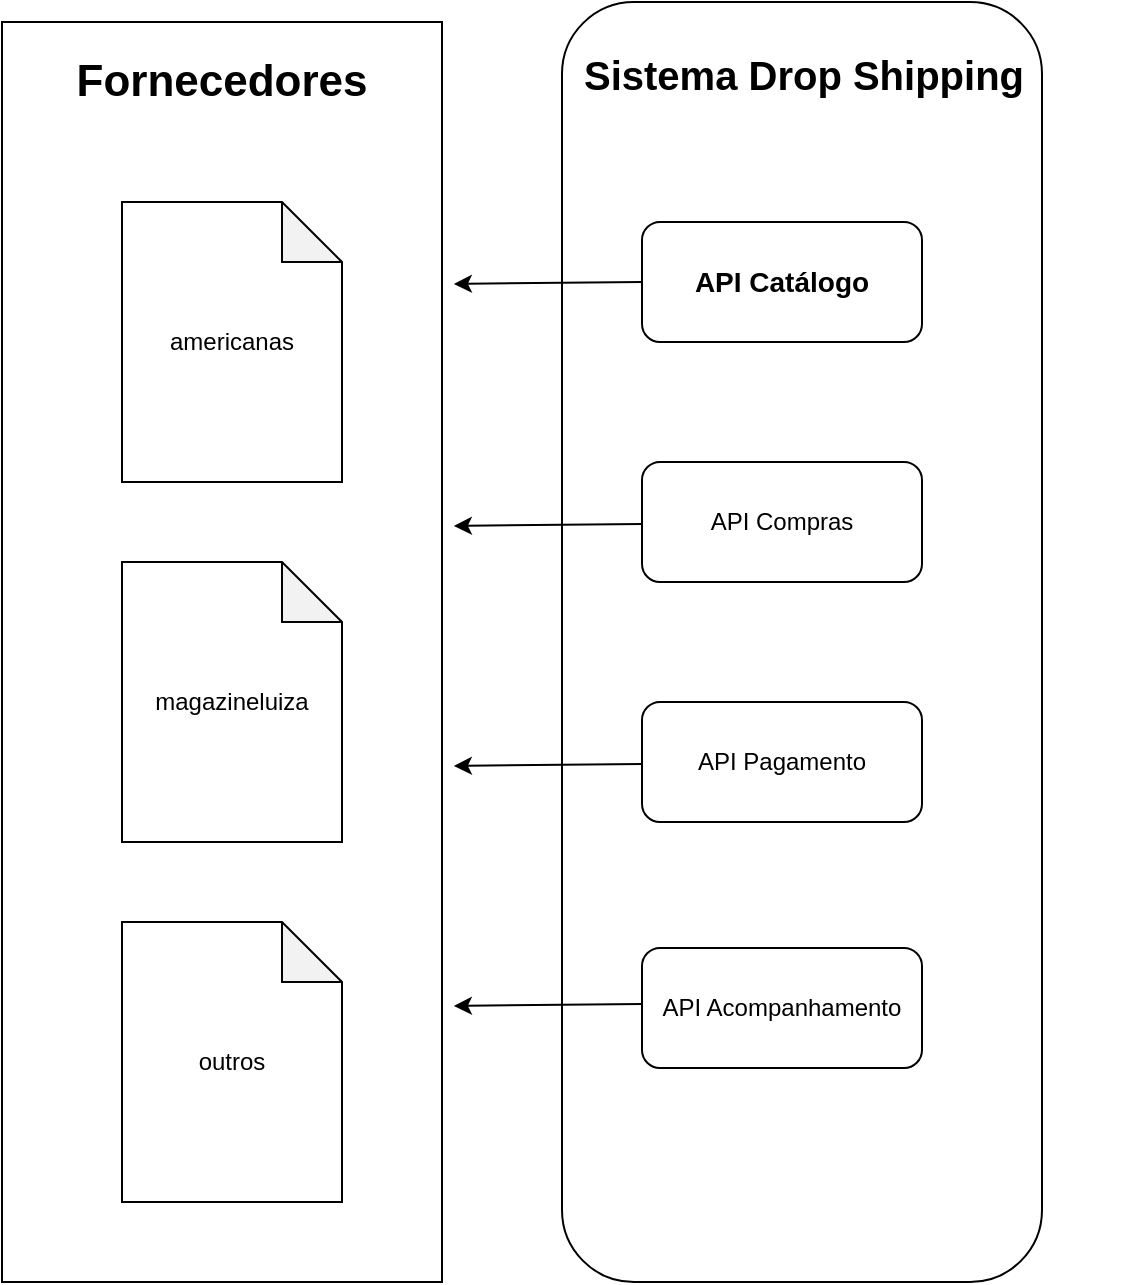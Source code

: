 <mxfile version="12.3.9" type="github" pages="3">
  <diagram id="Ebb7hh0iPInyeYYLT9A0" name="Sistema Drop Shipping">
    <mxGraphModel dx="1632" dy="1488" grid="1" gridSize="10" guides="1" tooltips="1" connect="1" arrows="1" fold="1" page="1" pageScale="1" pageWidth="850" pageHeight="1100" math="0" shadow="0">
      <root>
        <mxCell id="0"/>
        <mxCell id="1" parent="0"/>
        <mxCell id="bWXhkG6v2STIIjTC66CA-1" value="" style="rounded=1;whiteSpace=wrap;html=1;" vertex="1" parent="1">
          <mxGeometry x="240" y="-80" width="240" height="640" as="geometry"/>
        </mxCell>
        <mxCell id="BI6WRzCRGLpvVbBGIlBv-11" value="" style="group" parent="1" vertex="1" connectable="0">
          <mxGeometry x="-40" y="-70" width="220" height="630" as="geometry"/>
        </mxCell>
        <mxCell id="BI6WRzCRGLpvVbBGIlBv-9" value="" style="whiteSpace=wrap;html=1;fontSize=12;fillColor=none;imageAspect=0;" parent="BI6WRzCRGLpvVbBGIlBv-11" vertex="1">
          <mxGeometry width="220" height="630" as="geometry"/>
        </mxCell>
        <mxCell id="BI6WRzCRGLpvVbBGIlBv-10" value="&lt;font size=&quot;1&quot;&gt;&lt;b style=&quot;font-size: 22px&quot;&gt;Fornecedores&lt;/b&gt;&lt;/font&gt;" style="text;html=1;strokeColor=none;fillColor=none;align=center;verticalAlign=middle;whiteSpace=wrap;rounded=0;fontSize=12;" parent="BI6WRzCRGLpvVbBGIlBv-11" vertex="1">
          <mxGeometry x="90" y="20" width="40" height="20" as="geometry"/>
        </mxCell>
        <mxCell id="BI6WRzCRGLpvVbBGIlBv-1" value="americanas" style="shape=note;whiteSpace=wrap;html=1;backgroundOutline=1;darkOpacity=0.05;" parent="1" vertex="1">
          <mxGeometry x="20" y="20" width="110" height="140" as="geometry"/>
        </mxCell>
        <mxCell id="BI6WRzCRGLpvVbBGIlBv-2" value="magazineluiza" style="shape=note;whiteSpace=wrap;html=1;backgroundOutline=1;darkOpacity=0.05;" parent="1" vertex="1">
          <mxGeometry x="20" y="200" width="110" height="140" as="geometry"/>
        </mxCell>
        <mxCell id="BI6WRzCRGLpvVbBGIlBv-4" value="&lt;span style=&quot;font-size: 12px;&quot;&gt;API Acompanhamento&lt;br style=&quot;font-size: 12px;&quot;&gt;&lt;/span&gt;" style="rounded=1;whiteSpace=wrap;html=1;fontSize=12;fontStyle=0" parent="1" vertex="1">
          <mxGeometry x="280" y="393" width="140" height="60" as="geometry"/>
        </mxCell>
        <mxCell id="BI6WRzCRGLpvVbBGIlBv-5" value="&lt;b style=&quot;font-size: 14px&quot;&gt;API Catálogo&lt;br&gt;&lt;/b&gt;" style="rounded=1;whiteSpace=wrap;html=1;fontSize=14;" parent="1" vertex="1">
          <mxGeometry x="280" y="30" width="140" height="60" as="geometry"/>
        </mxCell>
        <mxCell id="BI6WRzCRGLpvVbBGIlBv-6" value="&lt;span style=&quot;font-size: 12px&quot;&gt;API Compras&lt;br style=&quot;font-size: 12px&quot;&gt;&lt;/span&gt;" style="rounded=1;whiteSpace=wrap;html=1;fontSize=12;fontStyle=0" parent="1" vertex="1">
          <mxGeometry x="280" y="150" width="140" height="60" as="geometry"/>
        </mxCell>
        <mxCell id="BI6WRzCRGLpvVbBGIlBv-7" value="&lt;span style=&quot;font-size: 12px&quot;&gt;API Pagamento&lt;br style=&quot;font-size: 12px&quot;&gt;&lt;/span&gt;" style="rounded=1;whiteSpace=wrap;html=1;fontSize=12;fontStyle=0" parent="1" vertex="1">
          <mxGeometry x="280" y="270" width="140" height="60" as="geometry"/>
        </mxCell>
        <mxCell id="BI6WRzCRGLpvVbBGIlBv-8" value="outros" style="shape=note;whiteSpace=wrap;html=1;backgroundOutline=1;darkOpacity=0.05;" parent="1" vertex="1">
          <mxGeometry x="20" y="380" width="110" height="140" as="geometry"/>
        </mxCell>
        <mxCell id="BI6WRzCRGLpvVbBGIlBv-12" value="" style="endArrow=classic;html=1;fontSize=12;entryX=1.027;entryY=0.192;entryDx=0;entryDy=0;entryPerimeter=0;" parent="1" edge="1">
          <mxGeometry width="50" height="50" relative="1" as="geometry">
            <mxPoint x="280" y="60" as="sourcePoint"/>
            <mxPoint x="185.94" y="60.96" as="targetPoint"/>
          </mxGeometry>
        </mxCell>
        <mxCell id="BI6WRzCRGLpvVbBGIlBv-18" value="" style="endArrow=classic;html=1;fontSize=12;entryX=1.027;entryY=0.192;entryDx=0;entryDy=0;entryPerimeter=0;" parent="1" edge="1">
          <mxGeometry width="50" height="50" relative="1" as="geometry">
            <mxPoint x="280" y="181" as="sourcePoint"/>
            <mxPoint x="185.94" y="181.96" as="targetPoint"/>
          </mxGeometry>
        </mxCell>
        <mxCell id="BI6WRzCRGLpvVbBGIlBv-19" value="" style="endArrow=classic;html=1;fontSize=12;entryX=1.027;entryY=0.192;entryDx=0;entryDy=0;entryPerimeter=0;" parent="1" edge="1">
          <mxGeometry width="50" height="50" relative="1" as="geometry">
            <mxPoint x="280" y="301" as="sourcePoint"/>
            <mxPoint x="185.94" y="301.96" as="targetPoint"/>
          </mxGeometry>
        </mxCell>
        <mxCell id="BI6WRzCRGLpvVbBGIlBv-20" value="" style="endArrow=classic;html=1;fontSize=12;entryX=1.027;entryY=0.192;entryDx=0;entryDy=0;entryPerimeter=0;" parent="1" edge="1">
          <mxGeometry width="50" height="50" relative="1" as="geometry">
            <mxPoint x="280" y="421" as="sourcePoint"/>
            <mxPoint x="185.94" y="421.96" as="targetPoint"/>
          </mxGeometry>
        </mxCell>
        <mxCell id="BI6WRzCRGLpvVbBGIlBv-21" value="Sistema Drop Shipping&lt;br style=&quot;font-size: 20px;&quot;&gt;" style="text;html=1;strokeColor=none;fillColor=none;align=center;verticalAlign=middle;whiteSpace=wrap;rounded=0;fontSize=20;fontColor=none;fontStyle=1" parent="1" vertex="1">
          <mxGeometry x="201" y="-54" width="320" height="20" as="geometry"/>
        </mxCell>
      </root>
    </mxGraphModel>
  </diagram>
  <diagram id="QolqWQAcHkkVFZyQbS2B" name="API Catálogo">
    <mxGraphModel dx="1632" dy="388" grid="1" gridSize="10" guides="1" tooltips="1" connect="1" arrows="1" fold="1" page="1" pageScale="1" pageWidth="850" pageHeight="1100" math="0" shadow="0">
      <root>
        <mxCell id="GI1mcccrDrv7K8XUTZxz-0"/>
        <mxCell id="GI1mcccrDrv7K8XUTZxz-1" parent="GI1mcccrDrv7K8XUTZxz-0"/>
        <mxCell id="hZ3u4EkQgEbuROOwLjof-1" value="API Catálogo" style="rounded=1;whiteSpace=wrap;html=1;fillColor=none;fontSize=26;fontColor=none;verticalAlign=top;fontStyle=1" parent="GI1mcccrDrv7K8XUTZxz-1" vertex="1">
          <mxGeometry x="30" y="40" width="660" height="360" as="geometry"/>
        </mxCell>
        <mxCell id="GI1mcccrDrv7K8XUTZxz-2" value="&lt;font style=&quot;font-size: 22px&quot;&gt;BD&lt;br&gt;cache&lt;/font&gt;" style="shape=cylinder;whiteSpace=wrap;html=1;boundedLbl=1;backgroundOutline=1;fillColor=none;fontSize=26;fontColor=none;" parent="GI1mcccrDrv7K8XUTZxz-1" vertex="1">
          <mxGeometry x="310" y="140" width="110" height="110" as="geometry"/>
        </mxCell>
        <mxCell id="yfnRz0EyiiSh9v7xONO5-0" value="" style="group;aspect=fixed;" parent="GI1mcccrDrv7K8XUTZxz-1" vertex="1" connectable="0">
          <mxGeometry x="-300" y="40" width="562" height="684" as="geometry"/>
        </mxCell>
        <mxCell id="GccPPIiuo0SalFyfjvxN-14" value="" style="group" parent="yfnRz0EyiiSh9v7xONO5-0" vertex="1" connectable="0">
          <mxGeometry x="-40" y="20" width="110" height="550" as="geometry"/>
        </mxCell>
        <mxCell id="yfnRz0EyiiSh9v7xONO5-2" value="&lt;font size=&quot;1&quot;&gt;&lt;b style=&quot;font-size: 22px&quot;&gt;Fornecedores&lt;/b&gt;&lt;/font&gt;" style="text;html=1;strokeColor=none;fillColor=none;align=center;verticalAlign=middle;whiteSpace=wrap;rounded=0;fontSize=12;" parent="GccPPIiuo0SalFyfjvxN-14" vertex="1">
          <mxGeometry x="35" width="40" height="20" as="geometry"/>
        </mxCell>
        <mxCell id="edbVvOToqaF1KnQ3Fcrs-0" value="americanas" style="shape=note;whiteSpace=wrap;html=1;backgroundOutline=1;darkOpacity=0.05;" parent="GccPPIiuo0SalFyfjvxN-14" vertex="1">
          <mxGeometry y="50" width="110" height="140" as="geometry"/>
        </mxCell>
        <mxCell id="edbVvOToqaF1KnQ3Fcrs-1" value="magazineluiza" style="shape=note;whiteSpace=wrap;html=1;backgroundOutline=1;darkOpacity=0.05;" parent="GccPPIiuo0SalFyfjvxN-14" vertex="1">
          <mxGeometry y="230" width="110" height="140" as="geometry"/>
        </mxCell>
        <mxCell id="edbVvOToqaF1KnQ3Fcrs-2" value="outros" style="shape=note;whiteSpace=wrap;html=1;backgroundOutline=1;darkOpacity=0.05;" parent="GccPPIiuo0SalFyfjvxN-14" vertex="1">
          <mxGeometry y="410" width="110" height="140" as="geometry"/>
        </mxCell>
        <mxCell id="GccPPIiuo0SalFyfjvxN-23" value="" style="group" parent="yfnRz0EyiiSh9v7xONO5-0" vertex="1" connectable="0">
          <mxGeometry x="110" y="290" width="165" height="70" as="geometry"/>
        </mxCell>
        <mxCell id="GccPPIiuo0SalFyfjvxN-16" value="" style="group" parent="GccPPIiuo0SalFyfjvxN-23" vertex="1" connectable="0">
          <mxGeometry width="165" height="70" as="geometry"/>
        </mxCell>
        <mxCell id="GccPPIiuo0SalFyfjvxN-15" value="" style="group" parent="GccPPIiuo0SalFyfjvxN-16" vertex="1" connectable="0">
          <mxGeometry width="165" height="70" as="geometry"/>
        </mxCell>
        <mxCell id="GccPPIiuo0SalFyfjvxN-13" value="" style="group" parent="GccPPIiuo0SalFyfjvxN-15" vertex="1" connectable="0">
          <mxGeometry width="165" height="70" as="geometry"/>
        </mxCell>
        <mxCell id="GccPPIiuo0SalFyfjvxN-6" value="Crawler Magazine Luiza" style="text;html=1;strokeColor=none;fillColor=none;align=center;verticalAlign=middle;whiteSpace=wrap;rounded=0;fontSize=14;fontColor=none;" parent="GccPPIiuo0SalFyfjvxN-13" vertex="1">
          <mxGeometry y="50" width="165" height="20" as="geometry"/>
        </mxCell>
        <mxCell id="GccPPIiuo0SalFyfjvxN-12" value="" style="shape=mxgraph.bpmn.shape;html=1;verticalLabelPosition=bottom;labelBackgroundColor=#ffffff;verticalAlign=top;align=center;perimeter=ellipsePerimeter;outlineConnect=0;outline=catching;symbol=timer;fillColor=none;fontSize=14;fontColor=none;" parent="GccPPIiuo0SalFyfjvxN-13" vertex="1">
          <mxGeometry x="57.5" width="50" height="50" as="geometry"/>
        </mxCell>
        <mxCell id="GccPPIiuo0SalFyfjvxN-24" value="" style="group" parent="yfnRz0EyiiSh9v7xONO5-0" vertex="1" connectable="0">
          <mxGeometry x="110" y="100" width="165" height="70" as="geometry"/>
        </mxCell>
        <mxCell id="GccPPIiuo0SalFyfjvxN-25" value="" style="group" parent="GccPPIiuo0SalFyfjvxN-24" vertex="1" connectable="0">
          <mxGeometry width="165" height="70" as="geometry"/>
        </mxCell>
        <mxCell id="GccPPIiuo0SalFyfjvxN-26" value="" style="group" parent="GccPPIiuo0SalFyfjvxN-25" vertex="1" connectable="0">
          <mxGeometry width="165" height="70" as="geometry"/>
        </mxCell>
        <mxCell id="GccPPIiuo0SalFyfjvxN-27" value="Crawler Americanas" style="text;html=1;strokeColor=none;fillColor=none;align=center;verticalAlign=middle;whiteSpace=wrap;rounded=0;fontSize=14;fontColor=none;" parent="GccPPIiuo0SalFyfjvxN-26" vertex="1">
          <mxGeometry y="50" width="165" height="20" as="geometry"/>
        </mxCell>
        <mxCell id="GccPPIiuo0SalFyfjvxN-28" value="" style="shape=mxgraph.bpmn.shape;html=1;verticalLabelPosition=bottom;labelBackgroundColor=#ffffff;verticalAlign=top;align=center;perimeter=ellipsePerimeter;outlineConnect=0;outline=catching;symbol=timer;fillColor=none;fontSize=14;fontColor=none;" parent="GccPPIiuo0SalFyfjvxN-26" vertex="1">
          <mxGeometry x="57.5" width="50" height="50" as="geometry"/>
        </mxCell>
        <mxCell id="GccPPIiuo0SalFyfjvxN-36" value="" style="endArrow=classic;html=1;fontSize=14;fontColor=none;exitX=0;exitY=0.5;exitDx=0;exitDy=0;" parent="GccPPIiuo0SalFyfjvxN-26" edge="1">
          <mxGeometry width="50" height="50" relative="1" as="geometry">
            <mxPoint x="55.5" y="24.5" as="sourcePoint"/>
            <mxPoint x="-32" y="25.5" as="targetPoint"/>
          </mxGeometry>
        </mxCell>
        <mxCell id="GccPPIiuo0SalFyfjvxN-29" value="" style="endArrow=classic;html=1;fontSize=14;fontColor=none;entryX=-0.004;entryY=0.346;entryDx=0;entryDy=0;entryPerimeter=0;" parent="yfnRz0EyiiSh9v7xONO5-0" target="hZ3u4EkQgEbuROOwLjof-1" edge="1">
          <mxGeometry width="50" height="50" relative="1" as="geometry">
            <mxPoint x="220" y="124.5" as="sourcePoint"/>
            <mxPoint x="270" y="74.5" as="targetPoint"/>
          </mxGeometry>
        </mxCell>
        <mxCell id="GccPPIiuo0SalFyfjvxN-30" value="" style="endArrow=classic;html=1;fontSize=14;fontColor=none;" parent="yfnRz0EyiiSh9v7xONO5-0" edge="1">
          <mxGeometry width="50" height="50" relative="1" as="geometry">
            <mxPoint x="220" y="320" as="sourcePoint"/>
            <mxPoint x="329" y="320" as="targetPoint"/>
          </mxGeometry>
        </mxCell>
        <mxCell id="GccPPIiuo0SalFyfjvxN-31" value="" style="endArrow=classic;html=1;fontSize=14;fontColor=none;entryX=0.032;entryY=0.985;entryDx=0;entryDy=0;entryPerimeter=0;" parent="yfnRz0EyiiSh9v7xONO5-0" target="hZ3u4EkQgEbuROOwLjof-1" edge="1">
          <mxGeometry width="50" height="50" relative="1" as="geometry">
            <mxPoint x="220" y="490" as="sourcePoint"/>
            <mxPoint x="400" y="260" as="targetPoint"/>
          </mxGeometry>
        </mxCell>
        <mxCell id="GccPPIiuo0SalFyfjvxN-32" value="" style="endArrow=classic;html=1;fontSize=14;fontColor=none;" parent="yfnRz0EyiiSh9v7xONO5-0" source="GccPPIiuo0SalFyfjvxN-21" edge="1">
          <mxGeometry width="50" height="50" relative="1" as="geometry">
            <mxPoint x="157.5" y="490" as="sourcePoint"/>
            <mxPoint x="80" y="490" as="targetPoint"/>
          </mxGeometry>
        </mxCell>
        <mxCell id="PZCsmpHcrm4BqOgcndD8-2" value="" style="fontColor=#0066CC;verticalAlign=top;verticalLabelPosition=bottom;labelPosition=center;align=center;html=1;outlineConnect=0;fillColor=#CCCCCC;strokeColor=#6881B3;gradientColor=none;gradientDirection=north;strokeWidth=2;shape=mxgraph.networks.mobile;" parent="yfnRz0EyiiSh9v7xONO5-0" vertex="1">
          <mxGeometry x="460" y="570" width="50" height="100" as="geometry"/>
        </mxCell>
        <mxCell id="PZCsmpHcrm4BqOgcndD8-8" value="" style="endArrow=none;html=1;fontSize=14;fontColor=none;entryX=0.105;entryY=0.983;entryDx=0;entryDy=0;entryPerimeter=0;" parent="yfnRz0EyiiSh9v7xONO5-0" target="PZCsmpHcrm4BqOgcndD8-0" edge="1">
          <mxGeometry width="50" height="50" relative="1" as="geometry">
            <mxPoint x="510" y="580" as="sourcePoint"/>
            <mxPoint x="560" y="530" as="targetPoint"/>
          </mxGeometry>
        </mxCell>
        <mxCell id="GccPPIiuo0SalFyfjvxN-0" value="&lt;span style=&quot;font-size: 12px&quot;&gt;API Fornecedores&lt;br style=&quot;font-size: 12px&quot;&gt;&lt;/span&gt;" style="rounded=1;whiteSpace=wrap;html=1;fontSize=12;fontStyle=0" parent="GI1mcccrDrv7K8XUTZxz-1" vertex="1">
          <mxGeometry x="100" y="260" width="140" height="60" as="geometry"/>
        </mxCell>
        <mxCell id="GccPPIiuo0SalFyfjvxN-22" value="" style="group" parent="GI1mcccrDrv7K8XUTZxz-1" vertex="1" connectable="0">
          <mxGeometry x="-190" y="502" width="165" height="70" as="geometry"/>
        </mxCell>
        <mxCell id="GccPPIiuo0SalFyfjvxN-17" value="" style="group" parent="GccPPIiuo0SalFyfjvxN-22" vertex="1" connectable="0">
          <mxGeometry width="165" height="70" as="geometry"/>
        </mxCell>
        <mxCell id="GccPPIiuo0SalFyfjvxN-18" value="" style="group" parent="GccPPIiuo0SalFyfjvxN-17" vertex="1" connectable="0">
          <mxGeometry width="165" height="70" as="geometry"/>
        </mxCell>
        <mxCell id="GccPPIiuo0SalFyfjvxN-19" value="" style="group" parent="GccPPIiuo0SalFyfjvxN-18" vertex="1" connectable="0">
          <mxGeometry width="165" height="70" as="geometry"/>
        </mxCell>
        <mxCell id="GccPPIiuo0SalFyfjvxN-20" value="Crawler" style="text;html=1;strokeColor=none;fillColor=none;align=center;verticalAlign=middle;whiteSpace=wrap;rounded=0;fontSize=14;fontColor=none;" parent="GccPPIiuo0SalFyfjvxN-19" vertex="1">
          <mxGeometry y="50" width="165" height="20" as="geometry"/>
        </mxCell>
        <mxCell id="GccPPIiuo0SalFyfjvxN-21" value="" style="shape=mxgraph.bpmn.shape;html=1;verticalLabelPosition=bottom;labelBackgroundColor=#ffffff;verticalAlign=top;align=center;perimeter=ellipsePerimeter;outlineConnect=0;outline=catching;symbol=timer;fillColor=none;fontSize=14;fontColor=none;" parent="GccPPIiuo0SalFyfjvxN-19" vertex="1">
          <mxGeometry x="57.5" width="50" height="50" as="geometry"/>
        </mxCell>
        <mxCell id="GccPPIiuo0SalFyfjvxN-34" value="" style="endArrow=none;html=1;fontSize=14;fontColor=none;entryX=0;entryY=0.5;entryDx=0;entryDy=0;" parent="GI1mcccrDrv7K8XUTZxz-1" target="GI1mcccrDrv7K8XUTZxz-2" edge="1">
          <mxGeometry width="50" height="50" relative="1" as="geometry">
            <mxPoint x="237" y="263" as="sourcePoint"/>
            <mxPoint x="287" y="213" as="targetPoint"/>
          </mxGeometry>
        </mxCell>
        <mxCell id="GccPPIiuo0SalFyfjvxN-35" value="" style="endArrow=classic;html=1;fontSize=14;fontColor=none;exitX=0;exitY=0.5;exitDx=0;exitDy=0;" parent="GI1mcccrDrv7K8XUTZxz-1" source="GccPPIiuo0SalFyfjvxN-12" edge="1">
          <mxGeometry width="50" height="50" relative="1" as="geometry">
            <mxPoint x="-142.5" y="356" as="sourcePoint"/>
            <mxPoint x="-220" y="356" as="targetPoint"/>
          </mxGeometry>
        </mxCell>
        <mxCell id="GccPPIiuo0SalFyfjvxN-37" value="&lt;span style=&quot;font-size: 12px&quot;&gt;API Produtos&lt;br style=&quot;font-size: 12px&quot;&gt;&lt;/span&gt;" style="rounded=1;whiteSpace=wrap;html=1;fontSize=12;fontStyle=0" parent="GI1mcccrDrv7K8XUTZxz-1" vertex="1">
          <mxGeometry x="492" y="259" width="140" height="60" as="geometry"/>
        </mxCell>
        <mxCell id="GccPPIiuo0SalFyfjvxN-38" value="" style="endArrow=none;html=1;fontSize=14;fontColor=none;entryX=1;entryY=0.5;entryDx=0;entryDy=0;" parent="GI1mcccrDrv7K8XUTZxz-1" target="GI1mcccrDrv7K8XUTZxz-2" edge="1">
          <mxGeometry width="50" height="50" relative="1" as="geometry">
            <mxPoint x="494" y="266" as="sourcePoint"/>
            <mxPoint x="530" y="226.5" as="targetPoint"/>
          </mxGeometry>
        </mxCell>
        <mxCell id="PZCsmpHcrm4BqOgcndD8-0" value="&lt;span style=&quot;font-size: 12px&quot;&gt;FRONT-END&lt;br style=&quot;font-size: 12px&quot;&gt;&lt;/span&gt;" style="rounded=1;whiteSpace=wrap;html=1;fontSize=12;fontStyle=0" parent="GI1mcccrDrv7K8XUTZxz-1" vertex="1">
          <mxGeometry x="280" y="477" width="140" height="60" as="geometry"/>
        </mxCell>
        <mxCell id="PZCsmpHcrm4BqOgcndD8-1" value="" style="endArrow=classic;html=1;fontSize=14;fontColor=none;entryX=0.485;entryY=0.998;entryDx=0;entryDy=0;entryPerimeter=0;" parent="GI1mcccrDrv7K8XUTZxz-1" target="hZ3u4EkQgEbuROOwLjof-1" edge="1">
          <mxGeometry width="50" height="50" relative="1" as="geometry">
            <mxPoint x="350" y="477" as="sourcePoint"/>
            <mxPoint x="400" y="427" as="targetPoint"/>
          </mxGeometry>
        </mxCell>
        <mxCell id="PZCsmpHcrm4BqOgcndD8-3" value="" style="fontColor=#0066CC;verticalAlign=top;verticalLabelPosition=bottom;labelPosition=center;align=center;html=1;outlineConnect=0;fillColor=#CCCCCC;strokeColor=#6881B3;gradientColor=none;gradientDirection=north;strokeWidth=2;shape=mxgraph.networks.monitor;" parent="GI1mcccrDrv7K8XUTZxz-1" vertex="1">
          <mxGeometry x="285" y="640" width="80" height="65" as="geometry"/>
        </mxCell>
        <mxCell id="PZCsmpHcrm4BqOgcndD8-4" value="" style="fontColor=#0066CC;verticalAlign=top;verticalLabelPosition=bottom;labelPosition=center;align=center;html=1;outlineConnect=0;fillColor=#CCCCCC;strokeColor=#6881B3;gradientColor=none;gradientDirection=north;strokeWidth=2;shape=mxgraph.networks.laptop;" parent="GI1mcccrDrv7K8XUTZxz-1" vertex="1">
          <mxGeometry x="425" y="645" width="100" height="55" as="geometry"/>
        </mxCell>
        <mxCell id="PZCsmpHcrm4BqOgcndD8-9" value="" style="endArrow=none;html=1;fontSize=14;fontColor=none;" parent="GI1mcccrDrv7K8XUTZxz-1" target="PZCsmpHcrm4BqOgcndD8-0" edge="1">
          <mxGeometry width="50" height="50" relative="1" as="geometry">
            <mxPoint x="315" y="640" as="sourcePoint"/>
            <mxPoint x="365" y="590" as="targetPoint"/>
          </mxGeometry>
        </mxCell>
        <mxCell id="PZCsmpHcrm4BqOgcndD8-10" value="" style="endArrow=none;html=1;fontSize=14;fontColor=none;entryX=0.75;entryY=1;entryDx=0;entryDy=0;" parent="GI1mcccrDrv7K8XUTZxz-1" target="PZCsmpHcrm4BqOgcndD8-0" edge="1">
          <mxGeometry width="50" height="50" relative="1" as="geometry">
            <mxPoint x="475" y="645" as="sourcePoint"/>
            <mxPoint x="525" y="595" as="targetPoint"/>
          </mxGeometry>
        </mxCell>
      </root>
    </mxGraphModel>
  </diagram>
  <diagram id="_hMeDgowfD8BuZwJZ3wQ" name="Modelo de Dados">
    <mxGraphModel dx="717" dy="388" grid="1" gridSize="10" guides="1" tooltips="1" connect="1" arrows="1" fold="1" page="1" pageScale="1" pageWidth="850" pageHeight="1100" math="0" shadow="0">
      <root>
        <mxCell id="L_QW2cBHwEn6nDoB4Nol-0"/>
        <mxCell id="L_QW2cBHwEn6nDoB4Nol-1" parent="L_QW2cBHwEn6nDoB4Nol-0"/>
        <mxCell id="L_QW2cBHwEn6nDoB4Nol-3" value="Fornecedor" style="swimlane;fontStyle=0;childLayout=stackLayout;horizontal=1;startSize=26;fillColor=#e0e0e0;horizontalStack=0;resizeParent=1;resizeParentMax=0;resizeLast=0;collapsible=1;marginBottom=0;swimlaneFillColor=#ffffff;align=center;fontSize=14;" vertex="1" parent="L_QW2cBHwEn6nDoB4Nol-1">
          <mxGeometry x="20" y="20" width="200" height="156" as="geometry"/>
        </mxCell>
        <mxCell id="L_QW2cBHwEn6nDoB4Nol-4" value="id: integer" style="text;strokeColor=none;fillColor=none;spacingLeft=4;spacingRight=4;overflow=hidden;rotatable=0;points=[[0,0.5],[1,0.5]];portConstraint=eastwest;fontSize=12;" vertex="1" parent="L_QW2cBHwEn6nDoB4Nol-3">
          <mxGeometry y="26" width="200" height="26" as="geometry"/>
        </mxCell>
        <mxCell id="L_QW2cBHwEn6nDoB4Nol-5" value="razao_social: string" style="text;strokeColor=none;fillColor=none;spacingLeft=4;spacingRight=4;overflow=hidden;rotatable=0;points=[[0,0.5],[1,0.5]];portConstraint=eastwest;fontSize=12;" vertex="1" parent="L_QW2cBHwEn6nDoB4Nol-3">
          <mxGeometry y="52" width="200" height="26" as="geometry"/>
        </mxCell>
        <mxCell id="L_QW2cBHwEn6nDoB4Nol-6" value="cnpj: string" style="text;strokeColor=none;fillColor=none;spacingLeft=4;spacingRight=4;overflow=hidden;rotatable=0;points=[[0,0.5],[1,0.5]];portConstraint=eastwest;fontSize=12;" vertex="1" parent="L_QW2cBHwEn6nDoB4Nol-3">
          <mxGeometry y="78" width="200" height="26" as="geometry"/>
        </mxCell>
        <mxCell id="L_QW2cBHwEn6nDoB4Nol-7" value="status: enum {&quot;ativo&quot;, &quot;inativo&quot;}" style="text;strokeColor=none;fillColor=none;spacingLeft=4;spacingRight=4;overflow=hidden;rotatable=0;points=[[0,0.5],[1,0.5]];portConstraint=eastwest;fontSize=12;" vertex="1" parent="L_QW2cBHwEn6nDoB4Nol-3">
          <mxGeometry y="104" width="200" height="26" as="geometry"/>
        </mxCell>
        <mxCell id="L_QW2cBHwEn6nDoB4Nol-8" value="url: string&#xa;" style="text;strokeColor=none;fillColor=none;spacingLeft=4;spacingRight=4;overflow=hidden;rotatable=0;points=[[0,0.5],[1,0.5]];portConstraint=eastwest;fontSize=12;" vertex="1" parent="L_QW2cBHwEn6nDoB4Nol-3">
          <mxGeometry y="130" width="200" height="26" as="geometry"/>
        </mxCell>
        <mxCell id="L_QW2cBHwEn6nDoB4Nol-9" value="Produto" style="swimlane;fontStyle=0;childLayout=stackLayout;horizontal=1;startSize=26;fillColor=#e0e0e0;horizontalStack=0;resizeParent=1;resizeParentMax=0;resizeLast=0;collapsible=1;marginBottom=0;swimlaneFillColor=#ffffff;align=center;fontSize=14;" vertex="1" parent="L_QW2cBHwEn6nDoB4Nol-1">
          <mxGeometry x="280" y="20" width="200" height="260" as="geometry"/>
        </mxCell>
        <mxCell id="L_QW2cBHwEn6nDoB4Nol-10" value="id: integer" style="text;strokeColor=none;fillColor=none;spacingLeft=4;spacingRight=4;overflow=hidden;rotatable=0;points=[[0,0.5],[1,0.5]];portConstraint=eastwest;fontSize=12;" vertex="1" parent="L_QW2cBHwEn6nDoB4Nol-9">
          <mxGeometry y="26" width="200" height="26" as="geometry"/>
        </mxCell>
        <mxCell id="L_QW2cBHwEn6nDoB4Nol-11" value="descricao: string" style="text;strokeColor=none;fillColor=none;spacingLeft=4;spacingRight=4;overflow=hidden;rotatable=0;points=[[0,0.5],[1,0.5]];portConstraint=eastwest;fontSize=12;" vertex="1" parent="L_QW2cBHwEn6nDoB4Nol-9">
          <mxGeometry y="52" width="200" height="26" as="geometry"/>
        </mxCell>
        <mxCell id="L_QW2cBHwEn6nDoB4Nol-12" value="categorias: array { nome: string }" style="text;strokeColor=none;fillColor=none;spacingLeft=4;spacingRight=4;overflow=hidden;rotatable=0;points=[[0,0.5],[1,0.5]];portConstraint=eastwest;fontSize=12;" vertex="1" parent="L_QW2cBHwEn6nDoB4Nol-9">
          <mxGeometry y="78" width="200" height="26" as="geometry"/>
        </mxCell>
        <mxCell id="L_QW2cBHwEn6nDoB4Nol-13" value="fornecedor_id: integer&#xa;" style="text;strokeColor=none;fillColor=none;spacingLeft=4;spacingRight=4;overflow=hidden;rotatable=0;points=[[0,0.5],[1,0.5]];portConstraint=eastwest;fontSize=12;" vertex="1" parent="L_QW2cBHwEn6nDoB4Nol-9">
          <mxGeometry y="104" width="200" height="26" as="geometry"/>
        </mxCell>
        <mxCell id="L_QW2cBHwEn6nDoB4Nol-14" value="estoque: number&#xa;" style="text;strokeColor=none;fillColor=none;spacingLeft=4;spacingRight=4;overflow=hidden;rotatable=0;points=[[0,0.5],[1,0.5]];portConstraint=eastwest;fontSize=12;" vertex="1" parent="L_QW2cBHwEn6nDoB4Nol-9">
          <mxGeometry y="130" width="200" height="26" as="geometry"/>
        </mxCell>
        <mxCell id="L_QW2cBHwEn6nDoB4Nol-15" value="validade: string&#xa;&#xa;" style="text;strokeColor=none;fillColor=none;spacingLeft=4;spacingRight=4;overflow=hidden;rotatable=0;points=[[0,0.5],[1,0.5]];portConstraint=eastwest;fontSize=12;" vertex="1" parent="L_QW2cBHwEn6nDoB4Nol-9">
          <mxGeometry y="156" width="200" height="26" as="geometry"/>
        </mxCell>
        <mxCell id="L_QW2cBHwEn6nDoB4Nol-16" value="referencia: string&#xa;&#xa;" style="text;strokeColor=none;fillColor=none;spacingLeft=4;spacingRight=4;overflow=hidden;rotatable=0;points=[[0,0.5],[1,0.5]];portConstraint=eastwest;fontSize=12;" vertex="1" parent="L_QW2cBHwEn6nDoB4Nol-9">
          <mxGeometry y="182" width="200" height="26" as="geometry"/>
        </mxCell>
        <mxCell id="L_QW2cBHwEn6nDoB4Nol-17" value="tamanho: string&#xa;&#xa;" style="text;strokeColor=none;fillColor=none;spacingLeft=4;spacingRight=4;overflow=hidden;rotatable=0;points=[[0,0.5],[1,0.5]];portConstraint=eastwest;fontSize=12;" vertex="1" parent="L_QW2cBHwEn6nDoB4Nol-9">
          <mxGeometry y="208" width="200" height="26" as="geometry"/>
        </mxCell>
        <mxCell id="L_QW2cBHwEn6nDoB4Nol-18" value="imagens: array {url: string}&#xa;" style="text;strokeColor=none;fillColor=none;spacingLeft=4;spacingRight=4;overflow=hidden;rotatable=0;points=[[0,0.5],[1,0.5]];portConstraint=eastwest;fontSize=12;" vertex="1" parent="L_QW2cBHwEn6nDoB4Nol-9">
          <mxGeometry y="234" width="200" height="26" as="geometry"/>
        </mxCell>
      </root>
    </mxGraphModel>
  </diagram>
</mxfile>
